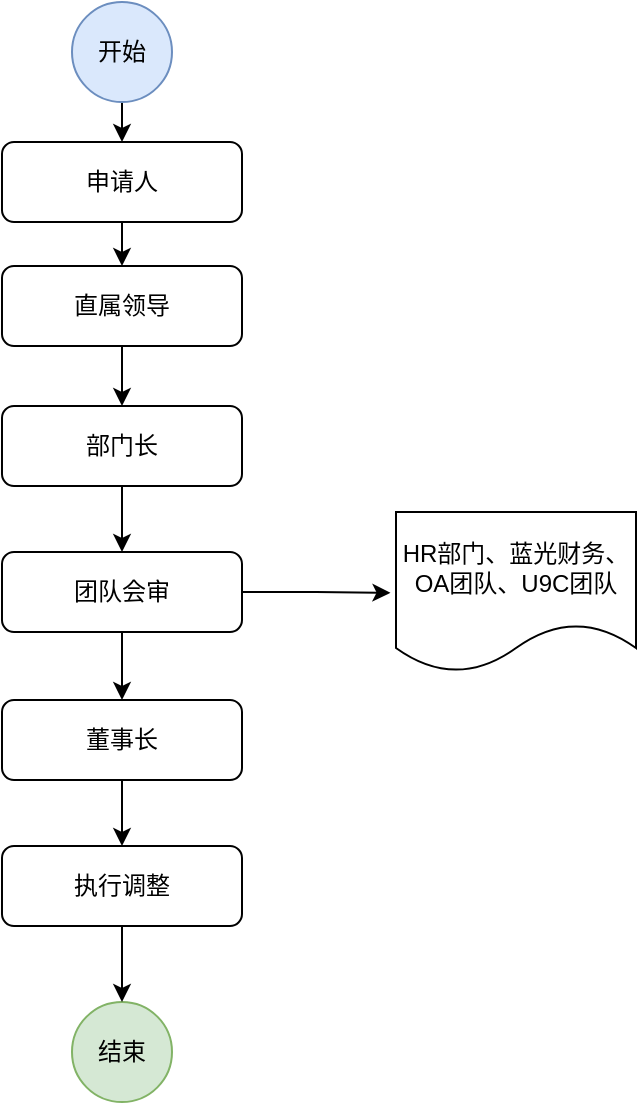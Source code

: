 <mxfile version="21.8.2" type="github">
  <diagram name="第 1 页" id="xeDGG-nsPCfhtsi6Jx4C">
    <mxGraphModel dx="934" dy="554" grid="0" gridSize="10" guides="1" tooltips="1" connect="1" arrows="1" fold="1" page="1" pageScale="1" pageWidth="827" pageHeight="1169" math="0" shadow="0">
      <root>
        <mxCell id="0" />
        <mxCell id="1" parent="0" />
        <mxCell id="8nwUQXhwKv03xpFlqHcw-1" style="edgeStyle=orthogonalEdgeStyle;rounded=0;orthogonalLoop=1;jettySize=auto;html=1;exitX=0.5;exitY=1;exitDx=0;exitDy=0;entryX=0.5;entryY=0;entryDx=0;entryDy=0;" parent="1" source="8nwUQXhwKv03xpFlqHcw-2" target="8nwUQXhwKv03xpFlqHcw-7" edge="1">
          <mxGeometry relative="1" as="geometry" />
        </mxCell>
        <mxCell id="8nwUQXhwKv03xpFlqHcw-2" value="申请人" style="rounded=1;whiteSpace=wrap;html=1;fontSize=12;glass=0;strokeWidth=1;shadow=0;" parent="1" vertex="1">
          <mxGeometry x="220" y="150" width="120" height="40" as="geometry" />
        </mxCell>
        <mxCell id="8nwUQXhwKv03xpFlqHcw-3" style="edgeStyle=orthogonalEdgeStyle;rounded=0;orthogonalLoop=1;jettySize=auto;html=1;exitX=0.5;exitY=1;exitDx=0;exitDy=0;entryX=0.5;entryY=0;entryDx=0;entryDy=0;" parent="1" source="8nwUQXhwKv03xpFlqHcw-4" target="8nwUQXhwKv03xpFlqHcw-2" edge="1">
          <mxGeometry relative="1" as="geometry" />
        </mxCell>
        <mxCell id="8nwUQXhwKv03xpFlqHcw-4" value="开始" style="ellipse;whiteSpace=wrap;html=1;aspect=fixed;fillColor=#dae8fc;strokeColor=#6c8ebf;" parent="1" vertex="1">
          <mxGeometry x="255" y="80" width="50" height="50" as="geometry" />
        </mxCell>
        <mxCell id="8nwUQXhwKv03xpFlqHcw-5" value="结束" style="ellipse;whiteSpace=wrap;html=1;aspect=fixed;fillColor=#d5e8d4;strokeColor=#82b366;" parent="1" vertex="1">
          <mxGeometry x="255" y="580" width="50" height="50" as="geometry" />
        </mxCell>
        <mxCell id="Nt7_UQo_epr-Tr4VZmRE-4" style="edgeStyle=orthogonalEdgeStyle;rounded=0;orthogonalLoop=1;jettySize=auto;html=1;exitX=0.5;exitY=1;exitDx=0;exitDy=0;entryX=0.5;entryY=0;entryDx=0;entryDy=0;" parent="1" source="8nwUQXhwKv03xpFlqHcw-7" target="Nt7_UQo_epr-Tr4VZmRE-2" edge="1">
          <mxGeometry relative="1" as="geometry" />
        </mxCell>
        <mxCell id="8nwUQXhwKv03xpFlqHcw-7" value="直属领导" style="rounded=1;whiteSpace=wrap;html=1;fontSize=12;glass=0;strokeWidth=1;shadow=0;" parent="1" vertex="1">
          <mxGeometry x="220" y="212" width="120" height="40" as="geometry" />
        </mxCell>
        <mxCell id="Nt7_UQo_epr-Tr4VZmRE-11" style="edgeStyle=orthogonalEdgeStyle;rounded=0;orthogonalLoop=1;jettySize=auto;html=1;exitX=0.5;exitY=1;exitDx=0;exitDy=0;entryX=0.5;entryY=0;entryDx=0;entryDy=0;" parent="1" source="8nwUQXhwKv03xpFlqHcw-9" target="8nwUQXhwKv03xpFlqHcw-16" edge="1">
          <mxGeometry relative="1" as="geometry" />
        </mxCell>
        <mxCell id="8nwUQXhwKv03xpFlqHcw-9" value="董事长" style="rounded=1;whiteSpace=wrap;html=1;fontSize=12;glass=0;strokeWidth=1;shadow=0;" parent="1" vertex="1">
          <mxGeometry x="220" y="429" width="120" height="40" as="geometry" />
        </mxCell>
        <mxCell id="8nwUQXhwKv03xpFlqHcw-11" value="HR部门、蓝光财务、OA团队、U9C团队" style="shape=document;whiteSpace=wrap;html=1;boundedLbl=1;" parent="1" vertex="1">
          <mxGeometry x="417" y="335" width="120" height="80" as="geometry" />
        </mxCell>
        <mxCell id="Nt7_UQo_epr-Tr4VZmRE-8" style="edgeStyle=orthogonalEdgeStyle;rounded=0;orthogonalLoop=1;jettySize=auto;html=1;exitX=0.5;exitY=1;exitDx=0;exitDy=0;entryX=0.5;entryY=0;entryDx=0;entryDy=0;" parent="1" source="8nwUQXhwKv03xpFlqHcw-16" target="8nwUQXhwKv03xpFlqHcw-5" edge="1">
          <mxGeometry relative="1" as="geometry" />
        </mxCell>
        <mxCell id="8nwUQXhwKv03xpFlqHcw-16" value="执行调整" style="rounded=1;whiteSpace=wrap;html=1;fontSize=12;glass=0;strokeWidth=1;shadow=0;" parent="1" vertex="1">
          <mxGeometry x="220" y="502" width="120" height="40" as="geometry" />
        </mxCell>
        <mxCell id="Nt7_UQo_epr-Tr4VZmRE-9" style="edgeStyle=orthogonalEdgeStyle;rounded=0;orthogonalLoop=1;jettySize=auto;html=1;exitX=0.5;exitY=1;exitDx=0;exitDy=0;entryX=0.5;entryY=0;entryDx=0;entryDy=0;" parent="1" source="Nt7_UQo_epr-Tr4VZmRE-2" target="Nt7_UQo_epr-Tr4VZmRE-5" edge="1">
          <mxGeometry relative="1" as="geometry" />
        </mxCell>
        <mxCell id="Nt7_UQo_epr-Tr4VZmRE-2" value="部门长" style="rounded=1;whiteSpace=wrap;html=1;fontSize=12;glass=0;strokeWidth=1;shadow=0;" parent="1" vertex="1">
          <mxGeometry x="220" y="282" width="120" height="40" as="geometry" />
        </mxCell>
        <mxCell id="Nt7_UQo_epr-Tr4VZmRE-10" style="edgeStyle=orthogonalEdgeStyle;rounded=0;orthogonalLoop=1;jettySize=auto;html=1;exitX=0.5;exitY=1;exitDx=0;exitDy=0;" parent="1" source="Nt7_UQo_epr-Tr4VZmRE-5" target="8nwUQXhwKv03xpFlqHcw-9" edge="1">
          <mxGeometry relative="1" as="geometry" />
        </mxCell>
        <mxCell id="ryqU7gIlwLySC9ku4GPF-1" style="edgeStyle=orthogonalEdgeStyle;rounded=0;orthogonalLoop=1;jettySize=auto;html=1;exitX=1;exitY=0.5;exitDx=0;exitDy=0;" edge="1" parent="1" source="Nt7_UQo_epr-Tr4VZmRE-5">
          <mxGeometry relative="1" as="geometry">
            <mxPoint x="414.235" y="375.412" as="targetPoint" />
          </mxGeometry>
        </mxCell>
        <mxCell id="Nt7_UQo_epr-Tr4VZmRE-5" value="团队会审" style="rounded=1;whiteSpace=wrap;html=1;fontSize=12;glass=0;strokeWidth=1;shadow=0;" parent="1" vertex="1">
          <mxGeometry x="220" y="355" width="120" height="40" as="geometry" />
        </mxCell>
      </root>
    </mxGraphModel>
  </diagram>
</mxfile>

